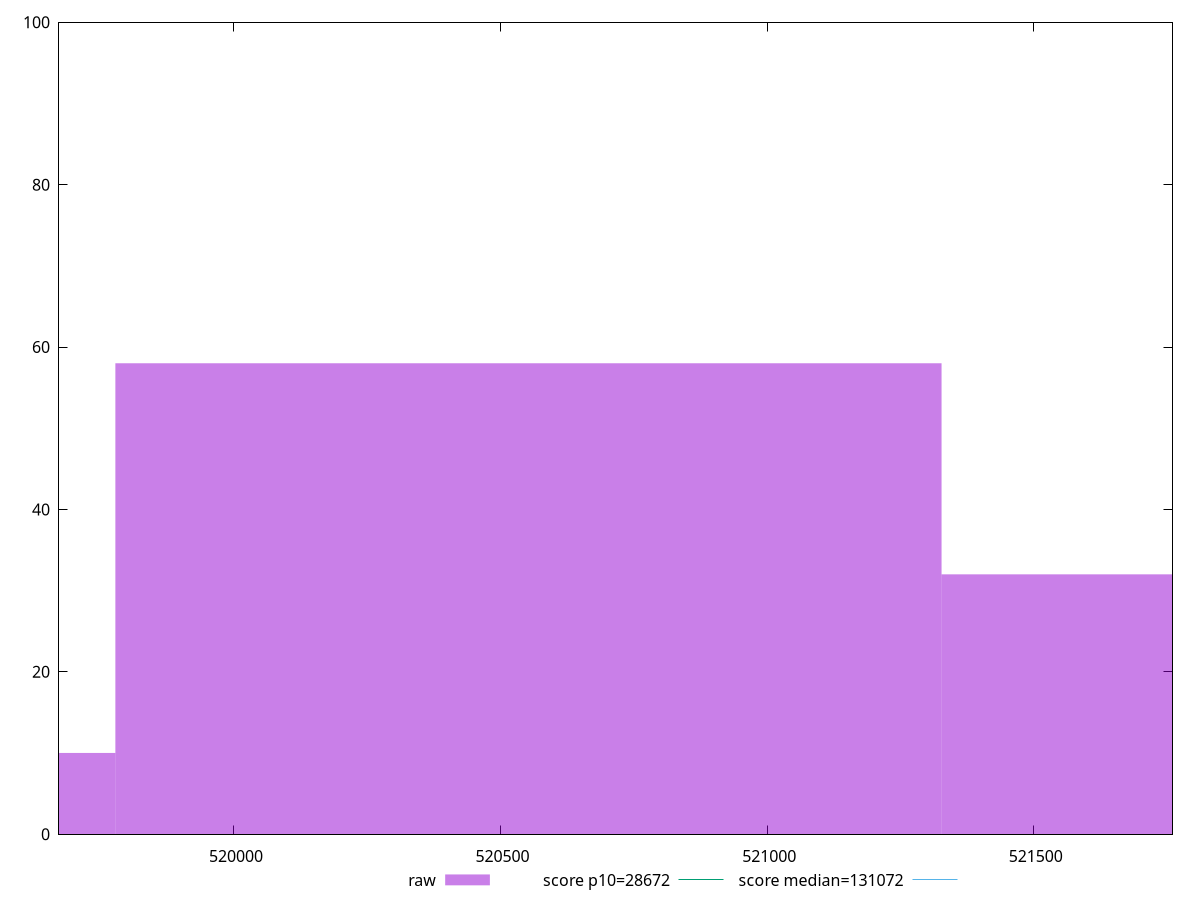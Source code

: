 reset

$raw <<EOF
520552.3513202819 58
522101.6142706399 32
519003.08836992393 10
EOF

set key outside below
set boxwidth 1549.262950357982
set xrange [519672.01432945376:521760.05728320923]
set yrange [0:100]
set trange [0:100]
set style fill transparent solid 0.5 noborder

set parametric
set terminal svg size 640, 490 enhanced background rgb 'white'
set output "reprap/uses-long-cache-ttl/samples/pages+cached+noexternal+nomedia+nocss+nojs/raw/histogram.svg"

plot $raw title "raw" with boxes, \
     28672,t title "score p10=28672", \
     131072,t title "score median=131072"

reset
